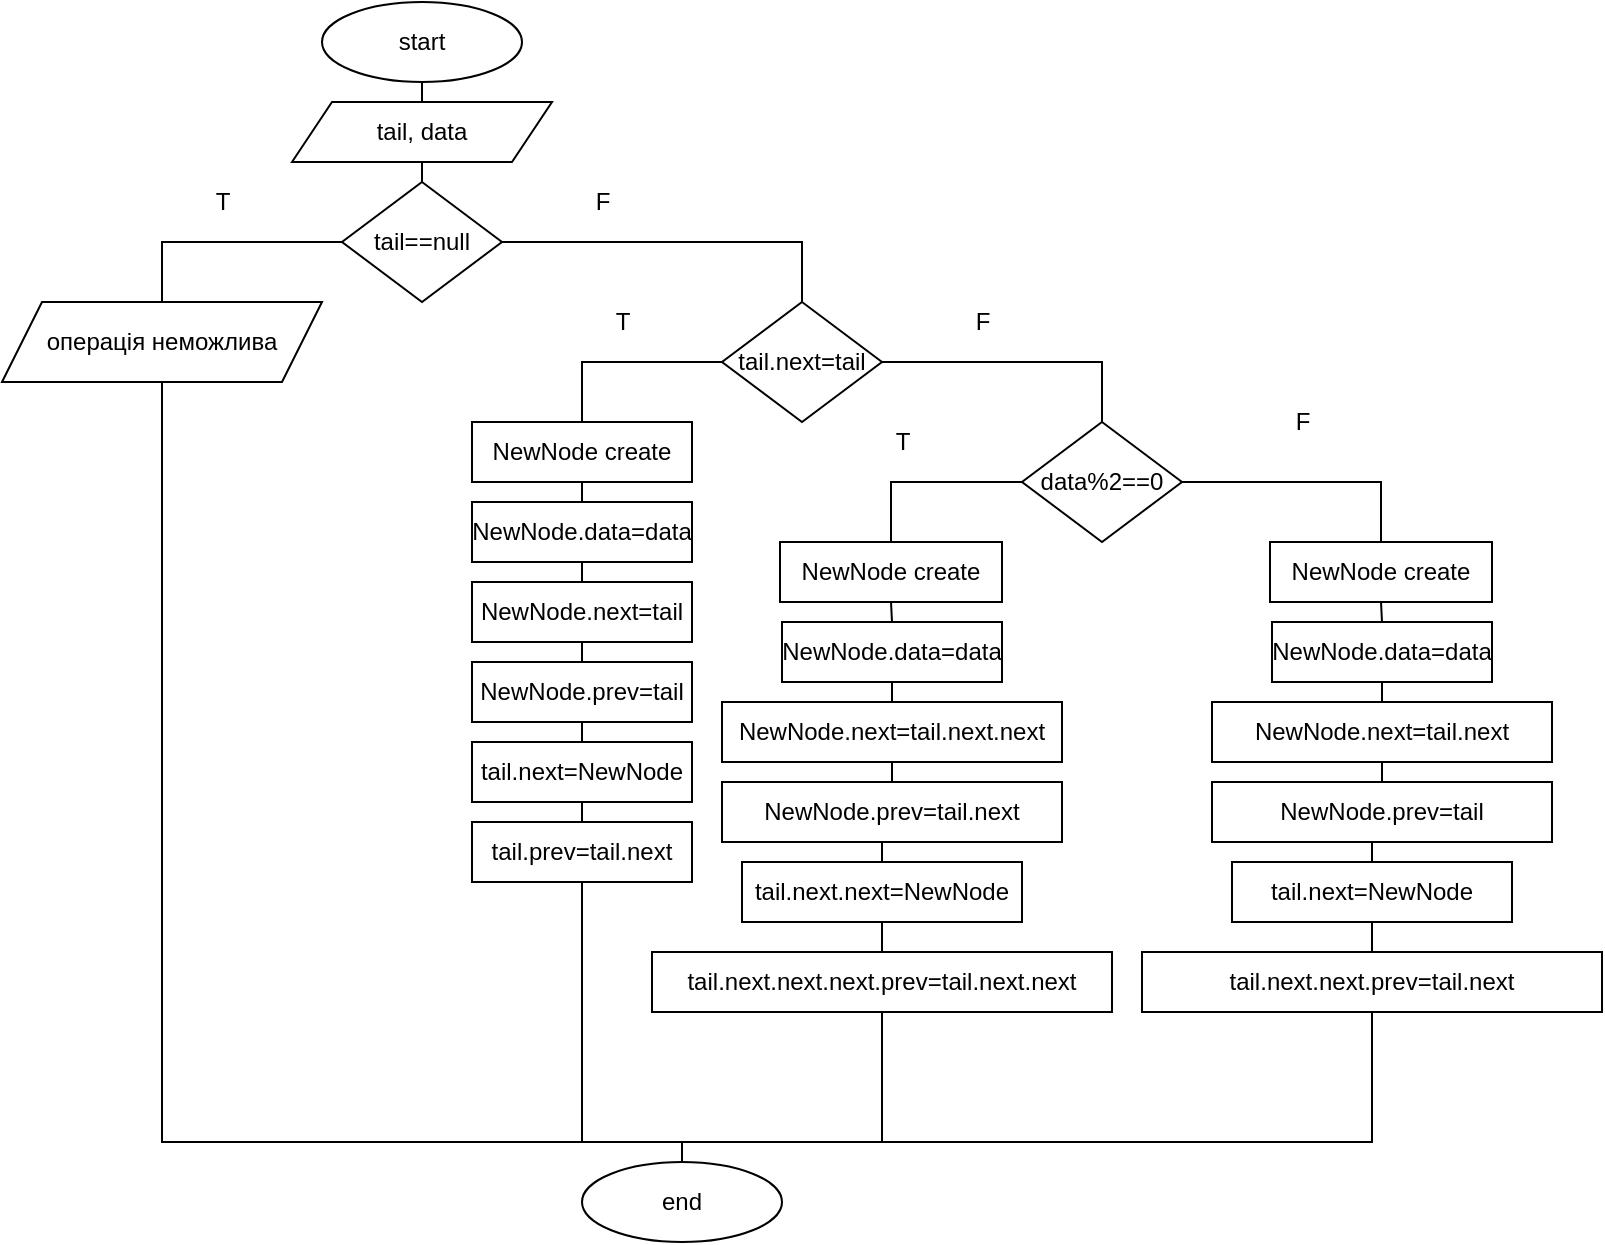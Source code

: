 <mxfile version="16.0.3"><diagram id="kYmrjgxvvWUbcTsoeQsg" name="Page-1"><mxGraphModel dx="828" dy="490" grid="1" gridSize="10" guides="1" tooltips="1" connect="1" arrows="1" fold="1" page="1" pageScale="1" pageWidth="827" pageHeight="1169" math="0" shadow="0"><root><mxCell id="0"/><mxCell id="1" parent="0"/><mxCell id="G2xtsrGY9BSyZWiMlCwD-3" style="edgeStyle=orthogonalEdgeStyle;rounded=0;orthogonalLoop=1;jettySize=auto;html=1;exitX=0.5;exitY=1;exitDx=0;exitDy=0;entryX=0.5;entryY=0;entryDx=0;entryDy=0;endArrow=none;endFill=0;" edge="1" parent="1" source="G2xtsrGY9BSyZWiMlCwD-1" target="G2xtsrGY9BSyZWiMlCwD-2"><mxGeometry relative="1" as="geometry"/></mxCell><mxCell id="G2xtsrGY9BSyZWiMlCwD-1" value="start" style="ellipse;whiteSpace=wrap;html=1;" vertex="1" parent="1"><mxGeometry x="200" y="80" width="100" height="40" as="geometry"/></mxCell><mxCell id="G2xtsrGY9BSyZWiMlCwD-5" style="edgeStyle=orthogonalEdgeStyle;rounded=0;orthogonalLoop=1;jettySize=auto;html=1;exitX=0.5;exitY=1;exitDx=0;exitDy=0;entryX=0.5;entryY=0;entryDx=0;entryDy=0;endArrow=none;endFill=0;" edge="1" parent="1" source="G2xtsrGY9BSyZWiMlCwD-2" target="G2xtsrGY9BSyZWiMlCwD-4"><mxGeometry relative="1" as="geometry"/></mxCell><mxCell id="G2xtsrGY9BSyZWiMlCwD-2" value="tail, data" style="shape=parallelogram;perimeter=parallelogramPerimeter;whiteSpace=wrap;html=1;fixedSize=1;" vertex="1" parent="1"><mxGeometry x="185" y="130" width="130" height="30" as="geometry"/></mxCell><mxCell id="G2xtsrGY9BSyZWiMlCwD-10" style="edgeStyle=orthogonalEdgeStyle;rounded=0;orthogonalLoop=1;jettySize=auto;html=1;exitX=1;exitY=0.5;exitDx=0;exitDy=0;entryX=0.5;entryY=0;entryDx=0;entryDy=0;endArrow=none;endFill=0;" edge="1" parent="1" source="G2xtsrGY9BSyZWiMlCwD-4" target="G2xtsrGY9BSyZWiMlCwD-9"><mxGeometry relative="1" as="geometry"/></mxCell><mxCell id="G2xtsrGY9BSyZWiMlCwD-63" style="edgeStyle=orthogonalEdgeStyle;rounded=0;orthogonalLoop=1;jettySize=auto;html=1;exitX=0;exitY=0.5;exitDx=0;exitDy=0;entryX=0.5;entryY=0;entryDx=0;entryDy=0;fontColor=#000000;endArrow=none;endFill=0;" edge="1" parent="1" source="G2xtsrGY9BSyZWiMlCwD-4" target="G2xtsrGY9BSyZWiMlCwD-62"><mxGeometry relative="1" as="geometry"/></mxCell><mxCell id="G2xtsrGY9BSyZWiMlCwD-4" value="tail==null" style="rhombus;whiteSpace=wrap;html=1;" vertex="1" parent="1"><mxGeometry x="210" y="170" width="80" height="60" as="geometry"/></mxCell><mxCell id="G2xtsrGY9BSyZWiMlCwD-13" style="edgeStyle=orthogonalEdgeStyle;rounded=0;orthogonalLoop=1;jettySize=auto;html=1;exitX=0;exitY=0.5;exitDx=0;exitDy=0;entryX=0.5;entryY=0;entryDx=0;entryDy=0;endArrow=none;endFill=0;" edge="1" parent="1" source="G2xtsrGY9BSyZWiMlCwD-9" target="G2xtsrGY9BSyZWiMlCwD-12"><mxGeometry relative="1" as="geometry"/></mxCell><mxCell id="G2xtsrGY9BSyZWiMlCwD-26" style="edgeStyle=orthogonalEdgeStyle;rounded=0;orthogonalLoop=1;jettySize=auto;html=1;exitX=1;exitY=0.5;exitDx=0;exitDy=0;entryX=0.5;entryY=0;entryDx=0;entryDy=0;endArrow=none;endFill=0;" edge="1" parent="1" source="G2xtsrGY9BSyZWiMlCwD-9" target="G2xtsrGY9BSyZWiMlCwD-25"><mxGeometry relative="1" as="geometry"/></mxCell><mxCell id="G2xtsrGY9BSyZWiMlCwD-9" value="tail.next=tail" style="rhombus;whiteSpace=wrap;html=1;" vertex="1" parent="1"><mxGeometry x="400" y="230" width="80" height="60" as="geometry"/></mxCell><mxCell id="G2xtsrGY9BSyZWiMlCwD-24" style="edgeStyle=orthogonalEdgeStyle;rounded=0;orthogonalLoop=1;jettySize=auto;html=1;exitX=0.5;exitY=1;exitDx=0;exitDy=0;entryX=0.5;entryY=0;entryDx=0;entryDy=0;endArrow=none;endFill=0;" edge="1" parent="1" source="G2xtsrGY9BSyZWiMlCwD-11" target="G2xtsrGY9BSyZWiMlCwD-23"><mxGeometry relative="1" as="geometry"/></mxCell><mxCell id="G2xtsrGY9BSyZWiMlCwD-11" value="tail.next=NewNode" style="rounded=0;whiteSpace=wrap;html=1;" vertex="1" parent="1"><mxGeometry x="275" y="450" width="110" height="30" as="geometry"/></mxCell><mxCell id="G2xtsrGY9BSyZWiMlCwD-19" style="edgeStyle=orthogonalEdgeStyle;rounded=0;orthogonalLoop=1;jettySize=auto;html=1;exitX=0.5;exitY=1;exitDx=0;exitDy=0;entryX=0.5;entryY=0;entryDx=0;entryDy=0;endArrow=none;endFill=0;" edge="1" parent="1" source="G2xtsrGY9BSyZWiMlCwD-12" target="G2xtsrGY9BSyZWiMlCwD-15"><mxGeometry relative="1" as="geometry"/></mxCell><mxCell id="G2xtsrGY9BSyZWiMlCwD-12" value="NewNode create" style="rounded=0;whiteSpace=wrap;html=1;" vertex="1" parent="1"><mxGeometry x="275" y="290" width="110" height="30" as="geometry"/></mxCell><mxCell id="G2xtsrGY9BSyZWiMlCwD-20" style="edgeStyle=orthogonalEdgeStyle;rounded=0;orthogonalLoop=1;jettySize=auto;html=1;exitX=0.5;exitY=1;exitDx=0;exitDy=0;entryX=0.5;entryY=0;entryDx=0;entryDy=0;endArrow=none;endFill=0;" edge="1" parent="1" source="G2xtsrGY9BSyZWiMlCwD-15" target="G2xtsrGY9BSyZWiMlCwD-16"><mxGeometry relative="1" as="geometry"/></mxCell><mxCell id="G2xtsrGY9BSyZWiMlCwD-15" value="NewNode.data=data" style="rounded=0;whiteSpace=wrap;html=1;" vertex="1" parent="1"><mxGeometry x="275" y="330" width="110" height="30" as="geometry"/></mxCell><mxCell id="G2xtsrGY9BSyZWiMlCwD-21" style="edgeStyle=orthogonalEdgeStyle;rounded=0;orthogonalLoop=1;jettySize=auto;html=1;exitX=0.5;exitY=1;exitDx=0;exitDy=0;entryX=0.5;entryY=0;entryDx=0;entryDy=0;endArrow=none;endFill=0;" edge="1" parent="1" source="G2xtsrGY9BSyZWiMlCwD-16" target="G2xtsrGY9BSyZWiMlCwD-17"><mxGeometry relative="1" as="geometry"/></mxCell><mxCell id="G2xtsrGY9BSyZWiMlCwD-16" value="NewNode.next=tail" style="rounded=0;whiteSpace=wrap;html=1;" vertex="1" parent="1"><mxGeometry x="275" y="370" width="110" height="30" as="geometry"/></mxCell><mxCell id="G2xtsrGY9BSyZWiMlCwD-22" style="edgeStyle=orthogonalEdgeStyle;rounded=0;orthogonalLoop=1;jettySize=auto;html=1;exitX=0.5;exitY=1;exitDx=0;exitDy=0;entryX=0.5;entryY=0;entryDx=0;entryDy=0;endArrow=none;endFill=0;" edge="1" parent="1" source="G2xtsrGY9BSyZWiMlCwD-17" target="G2xtsrGY9BSyZWiMlCwD-11"><mxGeometry relative="1" as="geometry"/></mxCell><mxCell id="G2xtsrGY9BSyZWiMlCwD-17" value="NewNode.prev=tail" style="rounded=0;whiteSpace=wrap;html=1;" vertex="1" parent="1"><mxGeometry x="275" y="410" width="110" height="30" as="geometry"/></mxCell><mxCell id="G2xtsrGY9BSyZWiMlCwD-66" style="edgeStyle=orthogonalEdgeStyle;rounded=0;orthogonalLoop=1;jettySize=auto;html=1;exitX=0.5;exitY=1;exitDx=0;exitDy=0;fontColor=#000000;endArrow=none;endFill=0;" edge="1" parent="1" source="G2xtsrGY9BSyZWiMlCwD-23"><mxGeometry relative="1" as="geometry"><mxPoint x="330" y="650" as="targetPoint"/></mxGeometry></mxCell><mxCell id="G2xtsrGY9BSyZWiMlCwD-23" value="tail.prev=tail.next" style="rounded=0;whiteSpace=wrap;html=1;" vertex="1" parent="1"><mxGeometry x="275" y="490" width="110" height="30" as="geometry"/></mxCell><mxCell id="G2xtsrGY9BSyZWiMlCwD-29" style="edgeStyle=orthogonalEdgeStyle;rounded=0;orthogonalLoop=1;jettySize=auto;html=1;exitX=0;exitY=0.5;exitDx=0;exitDy=0;entryX=0.5;entryY=0;entryDx=0;entryDy=0;endArrow=none;endFill=0;" edge="1" parent="1" source="G2xtsrGY9BSyZWiMlCwD-25" target="G2xtsrGY9BSyZWiMlCwD-28"><mxGeometry relative="1" as="geometry"/></mxCell><mxCell id="G2xtsrGY9BSyZWiMlCwD-61" style="edgeStyle=orthogonalEdgeStyle;rounded=0;orthogonalLoop=1;jettySize=auto;html=1;exitX=1;exitY=0.5;exitDx=0;exitDy=0;entryX=0.5;entryY=0;entryDx=0;entryDy=0;fontColor=#000000;endArrow=none;endFill=0;" edge="1" parent="1" source="G2xtsrGY9BSyZWiMlCwD-25" target="G2xtsrGY9BSyZWiMlCwD-53"><mxGeometry relative="1" as="geometry"/></mxCell><mxCell id="G2xtsrGY9BSyZWiMlCwD-25" value="data%2==0" style="rhombus;whiteSpace=wrap;html=1;" vertex="1" parent="1"><mxGeometry x="550" y="290" width="80" height="60" as="geometry"/></mxCell><mxCell id="G2xtsrGY9BSyZWiMlCwD-41" style="edgeStyle=orthogonalEdgeStyle;rounded=0;orthogonalLoop=1;jettySize=auto;html=1;exitX=0.5;exitY=1;exitDx=0;exitDy=0;entryX=0.5;entryY=0;entryDx=0;entryDy=0;fontColor=#000000;endArrow=none;endFill=0;" edge="1" parent="1" source="G2xtsrGY9BSyZWiMlCwD-27" target="G2xtsrGY9BSyZWiMlCwD-39"><mxGeometry relative="1" as="geometry"/></mxCell><mxCell id="G2xtsrGY9BSyZWiMlCwD-27" value="tail.next.next=NewNode" style="rounded=0;whiteSpace=wrap;html=1;" vertex="1" parent="1"><mxGeometry x="410" y="510" width="140" height="30" as="geometry"/></mxCell><mxCell id="G2xtsrGY9BSyZWiMlCwD-34" style="edgeStyle=orthogonalEdgeStyle;rounded=0;orthogonalLoop=1;jettySize=auto;html=1;exitX=0.5;exitY=1;exitDx=0;exitDy=0;entryX=0.5;entryY=0;entryDx=0;entryDy=0;endArrow=none;endFill=0;" edge="1" parent="1" source="G2xtsrGY9BSyZWiMlCwD-28" target="G2xtsrGY9BSyZWiMlCwD-32"><mxGeometry relative="1" as="geometry"/></mxCell><mxCell id="G2xtsrGY9BSyZWiMlCwD-28" value="NewNode create" style="rounded=0;whiteSpace=wrap;html=1;" vertex="1" parent="1"><mxGeometry x="429" y="350" width="111" height="30" as="geometry"/></mxCell><mxCell id="G2xtsrGY9BSyZWiMlCwD-35" style="edgeStyle=orthogonalEdgeStyle;rounded=0;orthogonalLoop=1;jettySize=auto;html=1;exitX=0.5;exitY=1;exitDx=0;exitDy=0;entryX=0.5;entryY=0;entryDx=0;entryDy=0;endArrow=none;endFill=0;" edge="1" parent="1" source="G2xtsrGY9BSyZWiMlCwD-32" target="G2xtsrGY9BSyZWiMlCwD-33"><mxGeometry relative="1" as="geometry"/></mxCell><mxCell id="G2xtsrGY9BSyZWiMlCwD-32" value="NewNode.data=data" style="rounded=0;whiteSpace=wrap;html=1;" vertex="1" parent="1"><mxGeometry x="430" y="390" width="110" height="30" as="geometry"/></mxCell><mxCell id="G2xtsrGY9BSyZWiMlCwD-37" style="edgeStyle=orthogonalEdgeStyle;rounded=0;orthogonalLoop=1;jettySize=auto;html=1;exitX=0.5;exitY=1;exitDx=0;exitDy=0;entryX=0.5;entryY=0;entryDx=0;entryDy=0;endArrow=none;endFill=0;" edge="1" parent="1" source="G2xtsrGY9BSyZWiMlCwD-33" target="G2xtsrGY9BSyZWiMlCwD-36"><mxGeometry relative="1" as="geometry"/></mxCell><mxCell id="G2xtsrGY9BSyZWiMlCwD-33" value="NewNode.next=tail.next.next" style="rounded=0;whiteSpace=wrap;html=1;" vertex="1" parent="1"><mxGeometry x="400" y="430" width="170" height="30" as="geometry"/></mxCell><mxCell id="G2xtsrGY9BSyZWiMlCwD-38" style="edgeStyle=orthogonalEdgeStyle;rounded=0;orthogonalLoop=1;jettySize=auto;html=1;exitX=0.5;exitY=1;exitDx=0;exitDy=0;entryX=0.5;entryY=0;entryDx=0;entryDy=0;endArrow=none;endFill=0;" edge="1" parent="1" source="G2xtsrGY9BSyZWiMlCwD-36" target="G2xtsrGY9BSyZWiMlCwD-27"><mxGeometry relative="1" as="geometry"/></mxCell><mxCell id="G2xtsrGY9BSyZWiMlCwD-36" value="NewNode.prev=tail.next" style="rounded=0;whiteSpace=wrap;html=1;" vertex="1" parent="1"><mxGeometry x="400" y="470" width="170" height="30" as="geometry"/></mxCell><mxCell id="G2xtsrGY9BSyZWiMlCwD-67" style="edgeStyle=orthogonalEdgeStyle;rounded=0;orthogonalLoop=1;jettySize=auto;html=1;exitX=0.5;exitY=1;exitDx=0;exitDy=0;entryX=0.5;entryY=0;entryDx=0;entryDy=0;fontColor=#000000;endArrow=none;endFill=0;" edge="1" parent="1" source="G2xtsrGY9BSyZWiMlCwD-39" target="G2xtsrGY9BSyZWiMlCwD-64"><mxGeometry relative="1" as="geometry"><Array as="points"><mxPoint x="480" y="650"/><mxPoint x="380" y="650"/></Array></mxGeometry></mxCell><mxCell id="G2xtsrGY9BSyZWiMlCwD-39" value="&lt;span style=&quot;text-decoration: none&quot;&gt;tail&lt;/span&gt;.&lt;span style=&quot;text-decoration: none&quot;&gt;next&lt;/span&gt;.&lt;span style=&quot;text-decoration: none&quot;&gt;next&lt;/span&gt;.&lt;span style=&quot;text-decoration: none&quot;&gt;next&lt;/span&gt;.&lt;span style=&quot;text-decoration: none&quot;&gt;prev&lt;/span&gt;=&lt;span style=&quot;text-decoration: none&quot;&gt;tail&lt;/span&gt;.&lt;span style=&quot;text-decoration: none&quot;&gt;next&lt;/span&gt;.&lt;span style=&quot;text-decoration: none&quot;&gt;next&lt;/span&gt;" style="rounded=0;whiteSpace=wrap;html=1;" vertex="1" parent="1"><mxGeometry x="365" y="555" width="230" height="30" as="geometry"/></mxCell><mxCell id="G2xtsrGY9BSyZWiMlCwD-50" style="edgeStyle=orthogonalEdgeStyle;rounded=0;orthogonalLoop=1;jettySize=auto;html=1;exitX=0.5;exitY=1;exitDx=0;exitDy=0;entryX=0.5;entryY=0;entryDx=0;entryDy=0;fontColor=#000000;endArrow=none;endFill=0;" edge="1" parent="1" source="G2xtsrGY9BSyZWiMlCwD-51" target="G2xtsrGY9BSyZWiMlCwD-60"><mxGeometry relative="1" as="geometry"/></mxCell><mxCell id="G2xtsrGY9BSyZWiMlCwD-51" value="tail.next=NewNode" style="rounded=0;whiteSpace=wrap;html=1;" vertex="1" parent="1"><mxGeometry x="655" y="510" width="140" height="30" as="geometry"/></mxCell><mxCell id="G2xtsrGY9BSyZWiMlCwD-52" style="edgeStyle=orthogonalEdgeStyle;rounded=0;orthogonalLoop=1;jettySize=auto;html=1;exitX=0.5;exitY=1;exitDx=0;exitDy=0;entryX=0.5;entryY=0;entryDx=0;entryDy=0;endArrow=none;endFill=0;" edge="1" parent="1" source="G2xtsrGY9BSyZWiMlCwD-53" target="G2xtsrGY9BSyZWiMlCwD-55"><mxGeometry relative="1" as="geometry"/></mxCell><mxCell id="G2xtsrGY9BSyZWiMlCwD-53" value="NewNode create" style="rounded=0;whiteSpace=wrap;html=1;" vertex="1" parent="1"><mxGeometry x="674" y="350" width="111" height="30" as="geometry"/></mxCell><mxCell id="G2xtsrGY9BSyZWiMlCwD-54" style="edgeStyle=orthogonalEdgeStyle;rounded=0;orthogonalLoop=1;jettySize=auto;html=1;exitX=0.5;exitY=1;exitDx=0;exitDy=0;entryX=0.5;entryY=0;entryDx=0;entryDy=0;endArrow=none;endFill=0;" edge="1" parent="1" source="G2xtsrGY9BSyZWiMlCwD-55" target="G2xtsrGY9BSyZWiMlCwD-57"><mxGeometry relative="1" as="geometry"/></mxCell><mxCell id="G2xtsrGY9BSyZWiMlCwD-55" value="NewNode.data=data" style="rounded=0;whiteSpace=wrap;html=1;" vertex="1" parent="1"><mxGeometry x="675" y="390" width="110" height="30" as="geometry"/></mxCell><mxCell id="G2xtsrGY9BSyZWiMlCwD-56" style="edgeStyle=orthogonalEdgeStyle;rounded=0;orthogonalLoop=1;jettySize=auto;html=1;exitX=0.5;exitY=1;exitDx=0;exitDy=0;entryX=0.5;entryY=0;entryDx=0;entryDy=0;endArrow=none;endFill=0;" edge="1" parent="1" source="G2xtsrGY9BSyZWiMlCwD-57" target="G2xtsrGY9BSyZWiMlCwD-59"><mxGeometry relative="1" as="geometry"/></mxCell><mxCell id="G2xtsrGY9BSyZWiMlCwD-57" value="NewNode.next=tail.next" style="rounded=0;whiteSpace=wrap;html=1;" vertex="1" parent="1"><mxGeometry x="645" y="430" width="170" height="30" as="geometry"/></mxCell><mxCell id="G2xtsrGY9BSyZWiMlCwD-58" style="edgeStyle=orthogonalEdgeStyle;rounded=0;orthogonalLoop=1;jettySize=auto;html=1;exitX=0.5;exitY=1;exitDx=0;exitDy=0;entryX=0.5;entryY=0;entryDx=0;entryDy=0;endArrow=none;endFill=0;" edge="1" parent="1" source="G2xtsrGY9BSyZWiMlCwD-59" target="G2xtsrGY9BSyZWiMlCwD-51"><mxGeometry relative="1" as="geometry"/></mxCell><mxCell id="G2xtsrGY9BSyZWiMlCwD-59" value="NewNode.prev=tail" style="rounded=0;whiteSpace=wrap;html=1;" vertex="1" parent="1"><mxGeometry x="645" y="470" width="170" height="30" as="geometry"/></mxCell><mxCell id="G2xtsrGY9BSyZWiMlCwD-68" style="edgeStyle=orthogonalEdgeStyle;rounded=0;orthogonalLoop=1;jettySize=auto;html=1;exitX=0.5;exitY=1;exitDx=0;exitDy=0;entryX=0.5;entryY=0;entryDx=0;entryDy=0;fontColor=#000000;endArrow=none;endFill=0;" edge="1" parent="1" source="G2xtsrGY9BSyZWiMlCwD-60" target="G2xtsrGY9BSyZWiMlCwD-64"><mxGeometry relative="1" as="geometry"><Array as="points"><mxPoint x="725" y="650"/><mxPoint x="380" y="650"/></Array></mxGeometry></mxCell><mxCell id="G2xtsrGY9BSyZWiMlCwD-60" value="&lt;span style=&quot;text-decoration: none&quot;&gt;tail&lt;/span&gt;.&lt;span style=&quot;text-decoration: none&quot;&gt;next&lt;/span&gt;.&lt;span style=&quot;text-decoration: none&quot;&gt;next&lt;/span&gt;.&lt;span style=&quot;text-decoration: none&quot;&gt;prev&lt;/span&gt;=&lt;span style=&quot;text-decoration: none&quot;&gt;tail&lt;/span&gt;.&lt;span style=&quot;text-decoration: none&quot;&gt;next&lt;/span&gt;" style="rounded=0;whiteSpace=wrap;html=1;" vertex="1" parent="1"><mxGeometry x="610" y="555" width="230" height="30" as="geometry"/></mxCell><mxCell id="G2xtsrGY9BSyZWiMlCwD-65" style="edgeStyle=orthogonalEdgeStyle;rounded=0;orthogonalLoop=1;jettySize=auto;html=1;exitX=0.5;exitY=1;exitDx=0;exitDy=0;entryX=0.5;entryY=0;entryDx=0;entryDy=0;fontColor=#000000;endArrow=none;endFill=0;" edge="1" parent="1" source="G2xtsrGY9BSyZWiMlCwD-62" target="G2xtsrGY9BSyZWiMlCwD-64"><mxGeometry relative="1" as="geometry"><Array as="points"><mxPoint x="120" y="650"/><mxPoint x="380" y="650"/></Array></mxGeometry></mxCell><mxCell id="G2xtsrGY9BSyZWiMlCwD-62" value="операція неможлива" style="shape=parallelogram;perimeter=parallelogramPerimeter;whiteSpace=wrap;html=1;fixedSize=1;fontColor=#000000;" vertex="1" parent="1"><mxGeometry x="40" y="230" width="160" height="40" as="geometry"/></mxCell><mxCell id="G2xtsrGY9BSyZWiMlCwD-64" value="end" style="ellipse;whiteSpace=wrap;html=1;" vertex="1" parent="1"><mxGeometry x="330" y="660" width="100" height="40" as="geometry"/></mxCell><mxCell id="G2xtsrGY9BSyZWiMlCwD-69" value="T" style="text;html=1;align=center;verticalAlign=middle;resizable=0;points=[];autosize=1;strokeColor=none;fillColor=none;fontColor=#000000;" vertex="1" parent="1"><mxGeometry x="140" y="170" width="20" height="20" as="geometry"/></mxCell><mxCell id="G2xtsrGY9BSyZWiMlCwD-70" value="F" style="text;html=1;align=center;verticalAlign=middle;resizable=0;points=[];autosize=1;strokeColor=none;fillColor=none;fontColor=#000000;" vertex="1" parent="1"><mxGeometry x="330" y="170" width="20" height="20" as="geometry"/></mxCell><mxCell id="G2xtsrGY9BSyZWiMlCwD-71" value="F" style="text;html=1;align=center;verticalAlign=middle;resizable=0;points=[];autosize=1;strokeColor=none;fillColor=none;fontColor=#000000;" vertex="1" parent="1"><mxGeometry x="520" y="230" width="20" height="20" as="geometry"/></mxCell><mxCell id="G2xtsrGY9BSyZWiMlCwD-72" value="F" style="text;html=1;align=center;verticalAlign=middle;resizable=0;points=[];autosize=1;strokeColor=none;fillColor=none;fontColor=#000000;" vertex="1" parent="1"><mxGeometry x="680" y="280" width="20" height="20" as="geometry"/></mxCell><mxCell id="G2xtsrGY9BSyZWiMlCwD-73" value="T" style="text;html=1;align=center;verticalAlign=middle;resizable=0;points=[];autosize=1;strokeColor=none;fillColor=none;fontColor=#000000;" vertex="1" parent="1"><mxGeometry x="340" y="230" width="20" height="20" as="geometry"/></mxCell><mxCell id="G2xtsrGY9BSyZWiMlCwD-74" value="T" style="text;html=1;align=center;verticalAlign=middle;resizable=0;points=[];autosize=1;strokeColor=none;fillColor=none;fontColor=#000000;" vertex="1" parent="1"><mxGeometry x="480" y="290" width="20" height="20" as="geometry"/></mxCell></root></mxGraphModel></diagram></mxfile>